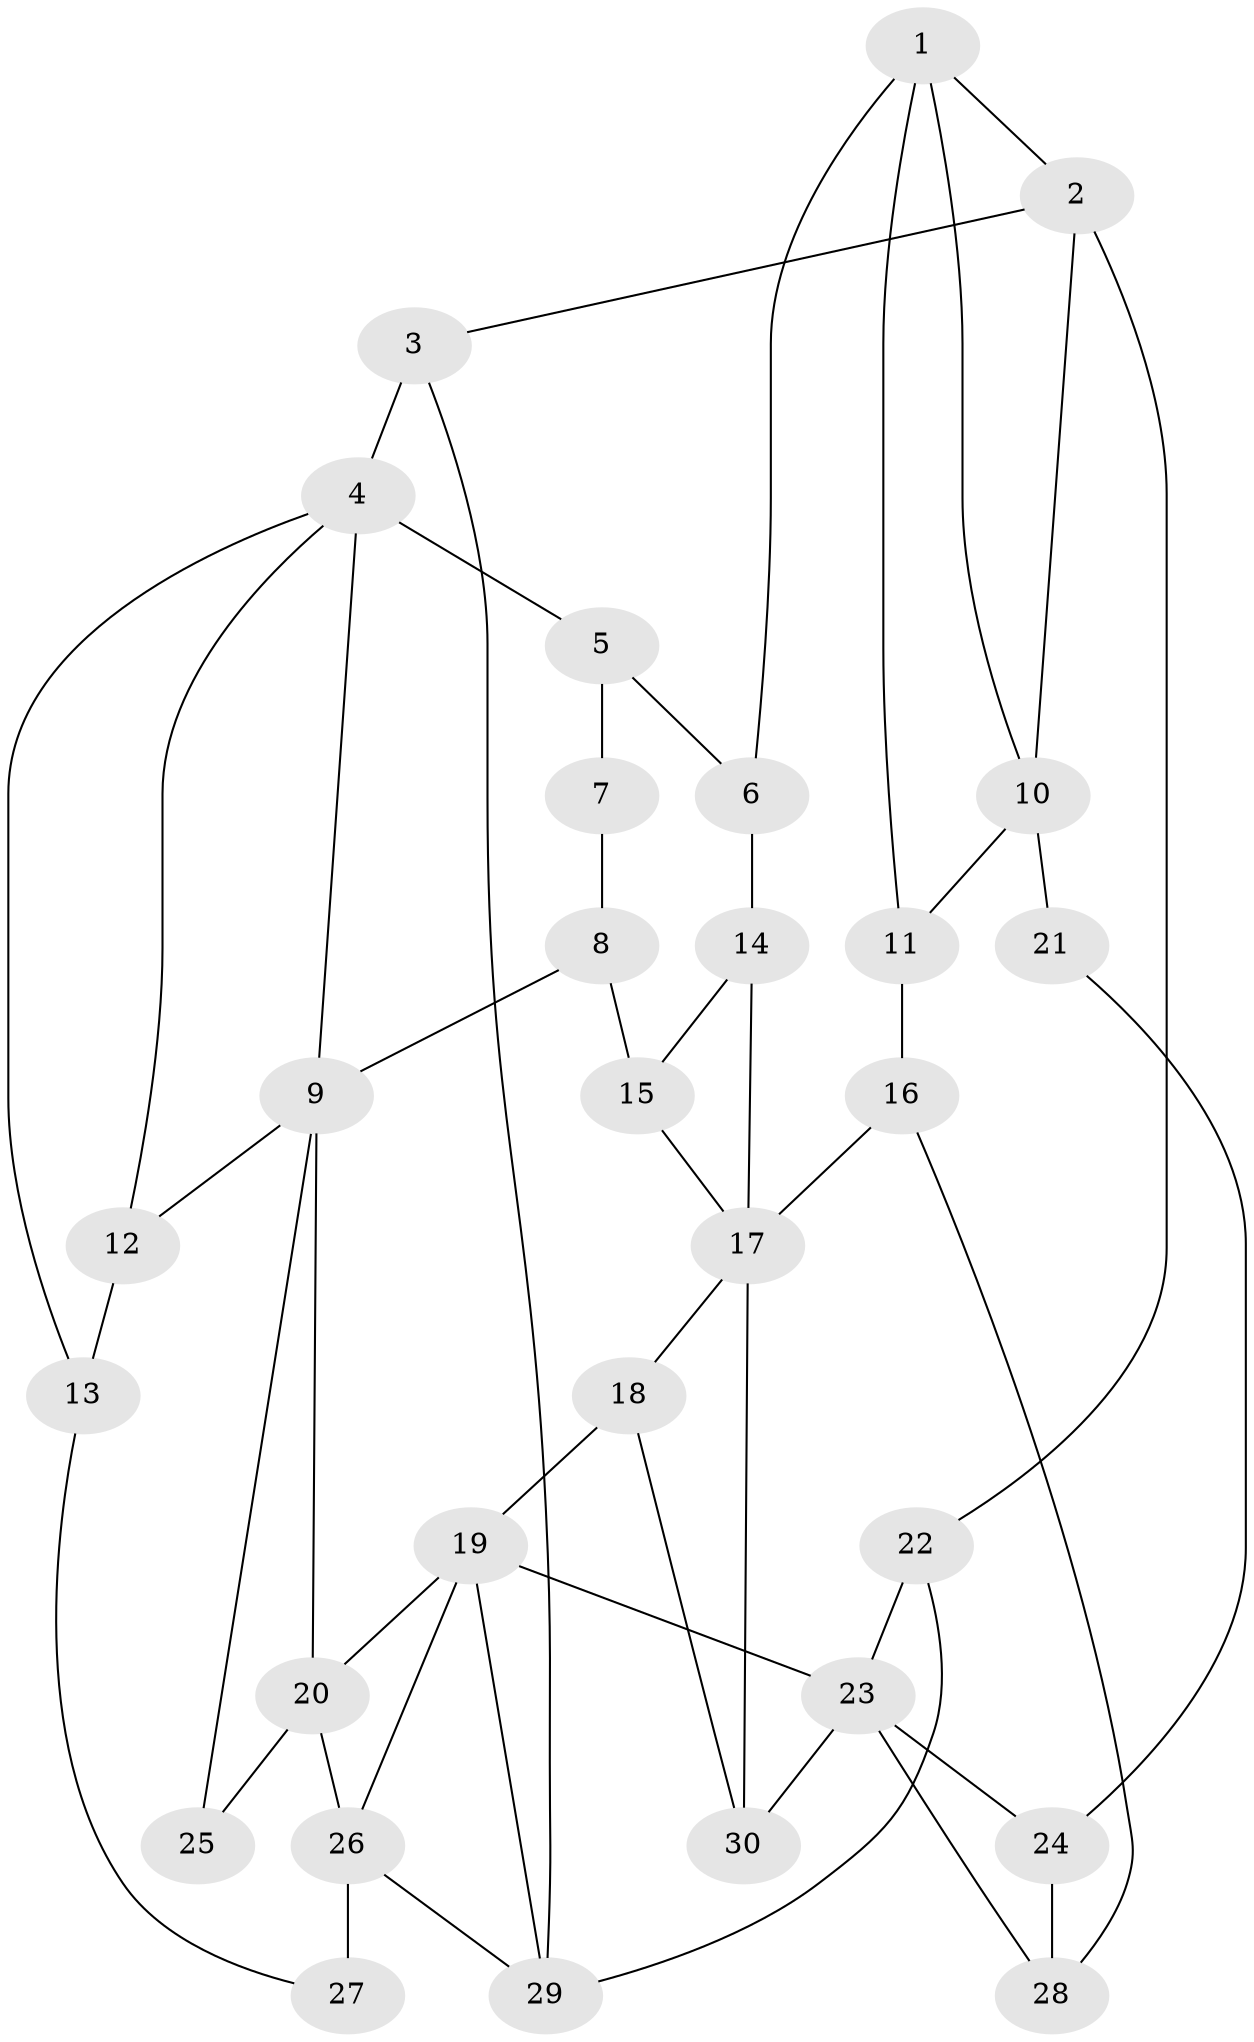 // original degree distribution, {3: 0.03333333333333333, 4: 0.23333333333333334, 5: 0.5333333333333333, 6: 0.2}
// Generated by graph-tools (version 1.1) at 2025/38/03/09/25 02:38:22]
// undirected, 30 vertices, 51 edges
graph export_dot {
graph [start="1"]
  node [color=gray90,style=filled];
  1;
  2;
  3;
  4;
  5;
  6;
  7;
  8;
  9;
  10;
  11;
  12;
  13;
  14;
  15;
  16;
  17;
  18;
  19;
  20;
  21;
  22;
  23;
  24;
  25;
  26;
  27;
  28;
  29;
  30;
  1 -- 2 [weight=1.0];
  1 -- 6 [weight=1.0];
  1 -- 10 [weight=1.0];
  1 -- 11 [weight=1.0];
  2 -- 3 [weight=1.0];
  2 -- 10 [weight=1.0];
  2 -- 22 [weight=1.0];
  3 -- 4 [weight=2.0];
  3 -- 29 [weight=1.0];
  4 -- 5 [weight=1.0];
  4 -- 9 [weight=1.0];
  4 -- 12 [weight=1.0];
  4 -- 13 [weight=1.0];
  5 -- 6 [weight=1.0];
  5 -- 7 [weight=2.0];
  6 -- 14 [weight=1.0];
  7 -- 8 [weight=1.0];
  8 -- 9 [weight=1.0];
  8 -- 15 [weight=1.0];
  9 -- 12 [weight=1.0];
  9 -- 20 [weight=1.0];
  9 -- 25 [weight=2.0];
  10 -- 11 [weight=2.0];
  10 -- 21 [weight=2.0];
  11 -- 16 [weight=2.0];
  12 -- 13 [weight=1.0];
  13 -- 27 [weight=1.0];
  14 -- 15 [weight=1.0];
  14 -- 17 [weight=1.0];
  15 -- 17 [weight=1.0];
  16 -- 17 [weight=2.0];
  16 -- 28 [weight=1.0];
  17 -- 18 [weight=1.0];
  17 -- 30 [weight=1.0];
  18 -- 19 [weight=1.0];
  18 -- 30 [weight=1.0];
  19 -- 20 [weight=1.0];
  19 -- 23 [weight=1.0];
  19 -- 26 [weight=1.0];
  19 -- 29 [weight=1.0];
  20 -- 25 [weight=1.0];
  20 -- 26 [weight=2.0];
  21 -- 24 [weight=1.0];
  22 -- 23 [weight=2.0];
  22 -- 29 [weight=1.0];
  23 -- 24 [weight=1.0];
  23 -- 28 [weight=1.0];
  23 -- 30 [weight=1.0];
  24 -- 28 [weight=1.0];
  26 -- 27 [weight=2.0];
  26 -- 29 [weight=1.0];
}
